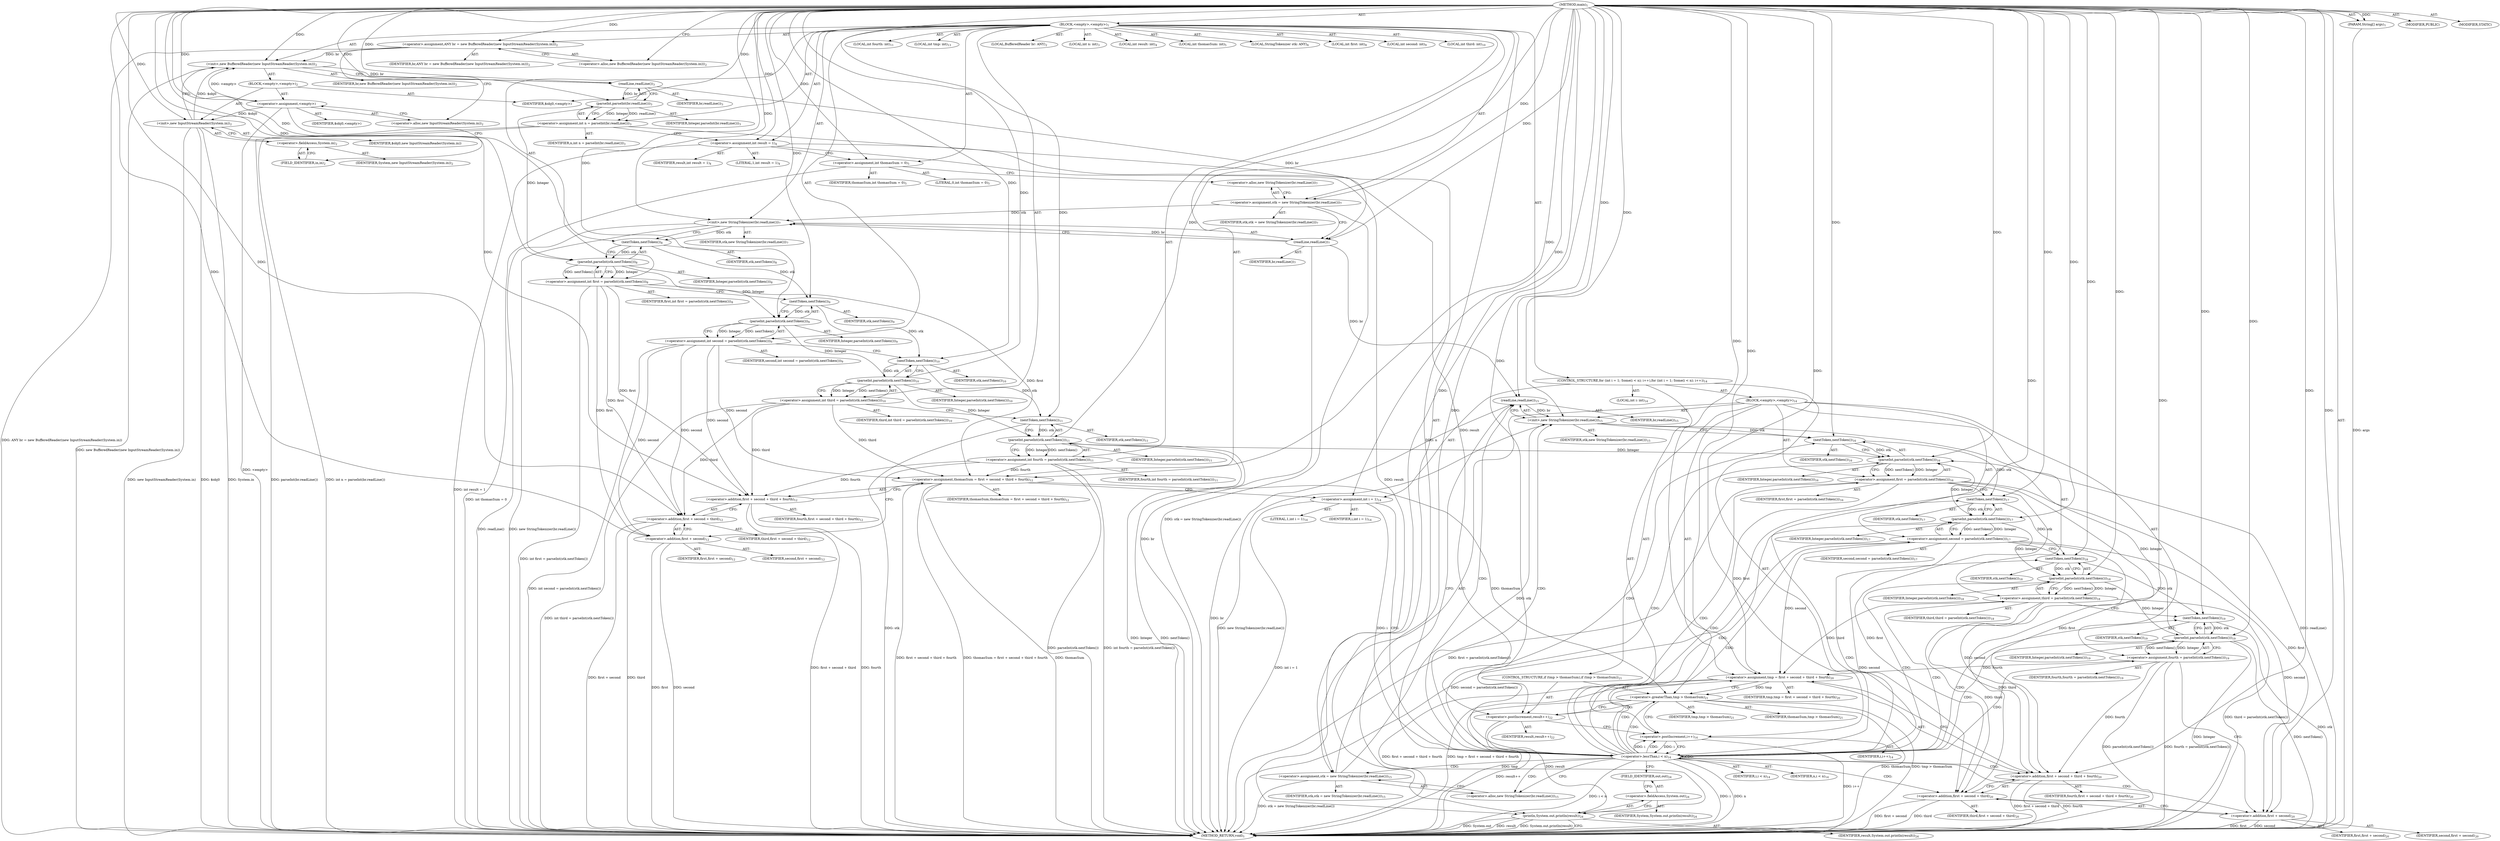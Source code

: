 digraph "main" {  
"22" [label = <(METHOD,main)<SUB>1</SUB>> ]
"23" [label = <(PARAM,String[] args)<SUB>1</SUB>> ]
"24" [label = <(BLOCK,&lt;empty&gt;,&lt;empty&gt;)<SUB>1</SUB>> ]
"4" [label = <(LOCAL,BufferedReader br: ANY)<SUB>2</SUB>> ]
"25" [label = <(&lt;operator&gt;.assignment,ANY br = new BufferedReader(new InputStreamReader(System.in)))<SUB>2</SUB>> ]
"26" [label = <(IDENTIFIER,br,ANY br = new BufferedReader(new InputStreamReader(System.in)))<SUB>2</SUB>> ]
"27" [label = <(&lt;operator&gt;.alloc,new BufferedReader(new InputStreamReader(System.in)))<SUB>2</SUB>> ]
"28" [label = <(&lt;init&gt;,new BufferedReader(new InputStreamReader(System.in)))<SUB>2</SUB>> ]
"3" [label = <(IDENTIFIER,br,new BufferedReader(new InputStreamReader(System.in)))<SUB>2</SUB>> ]
"29" [label = <(BLOCK,&lt;empty&gt;,&lt;empty&gt;)<SUB>2</SUB>> ]
"30" [label = <(&lt;operator&gt;.assignment,&lt;empty&gt;)> ]
"31" [label = <(IDENTIFIER,$obj0,&lt;empty&gt;)> ]
"32" [label = <(&lt;operator&gt;.alloc,new InputStreamReader(System.in))<SUB>2</SUB>> ]
"33" [label = <(&lt;init&gt;,new InputStreamReader(System.in))<SUB>2</SUB>> ]
"34" [label = <(IDENTIFIER,$obj0,new InputStreamReader(System.in))> ]
"35" [label = <(&lt;operator&gt;.fieldAccess,System.in)<SUB>2</SUB>> ]
"36" [label = <(IDENTIFIER,System,new InputStreamReader(System.in))<SUB>2</SUB>> ]
"37" [label = <(FIELD_IDENTIFIER,in,in)<SUB>2</SUB>> ]
"38" [label = <(IDENTIFIER,$obj0,&lt;empty&gt;)> ]
"39" [label = <(LOCAL,int n: int)<SUB>3</SUB>> ]
"40" [label = <(&lt;operator&gt;.assignment,int n = parseInt(br.readLine()))<SUB>3</SUB>> ]
"41" [label = <(IDENTIFIER,n,int n = parseInt(br.readLine()))<SUB>3</SUB>> ]
"42" [label = <(parseInt,parseInt(br.readLine()))<SUB>3</SUB>> ]
"43" [label = <(IDENTIFIER,Integer,parseInt(br.readLine()))<SUB>3</SUB>> ]
"44" [label = <(readLine,readLine())<SUB>3</SUB>> ]
"45" [label = <(IDENTIFIER,br,readLine())<SUB>3</SUB>> ]
"46" [label = <(LOCAL,int result: int)<SUB>4</SUB>> ]
"47" [label = <(&lt;operator&gt;.assignment,int result = 1)<SUB>4</SUB>> ]
"48" [label = <(IDENTIFIER,result,int result = 1)<SUB>4</SUB>> ]
"49" [label = <(LITERAL,1,int result = 1)<SUB>4</SUB>> ]
"50" [label = <(LOCAL,int thomasSum: int)<SUB>5</SUB>> ]
"51" [label = <(&lt;operator&gt;.assignment,int thomasSum = 0)<SUB>5</SUB>> ]
"52" [label = <(IDENTIFIER,thomasSum,int thomasSum = 0)<SUB>5</SUB>> ]
"53" [label = <(LITERAL,0,int thomasSum = 0)<SUB>5</SUB>> ]
"6" [label = <(LOCAL,StringTokenizer stk: ANY)<SUB>6</SUB>> ]
"54" [label = <(&lt;operator&gt;.assignment,stk = new StringTokenizer(br.readLine()))<SUB>7</SUB>> ]
"55" [label = <(IDENTIFIER,stk,stk = new StringTokenizer(br.readLine()))<SUB>7</SUB>> ]
"56" [label = <(&lt;operator&gt;.alloc,new StringTokenizer(br.readLine()))<SUB>7</SUB>> ]
"57" [label = <(&lt;init&gt;,new StringTokenizer(br.readLine()))<SUB>7</SUB>> ]
"5" [label = <(IDENTIFIER,stk,new StringTokenizer(br.readLine()))<SUB>7</SUB>> ]
"58" [label = <(readLine,readLine())<SUB>7</SUB>> ]
"59" [label = <(IDENTIFIER,br,readLine())<SUB>7</SUB>> ]
"60" [label = <(LOCAL,int first: int)<SUB>8</SUB>> ]
"61" [label = <(&lt;operator&gt;.assignment,int first = parseInt(stk.nextToken()))<SUB>8</SUB>> ]
"62" [label = <(IDENTIFIER,first,int first = parseInt(stk.nextToken()))<SUB>8</SUB>> ]
"63" [label = <(parseInt,parseInt(stk.nextToken()))<SUB>8</SUB>> ]
"64" [label = <(IDENTIFIER,Integer,parseInt(stk.nextToken()))<SUB>8</SUB>> ]
"65" [label = <(nextToken,nextToken())<SUB>8</SUB>> ]
"66" [label = <(IDENTIFIER,stk,nextToken())<SUB>8</SUB>> ]
"67" [label = <(LOCAL,int second: int)<SUB>9</SUB>> ]
"68" [label = <(&lt;operator&gt;.assignment,int second = parseInt(stk.nextToken()))<SUB>9</SUB>> ]
"69" [label = <(IDENTIFIER,second,int second = parseInt(stk.nextToken()))<SUB>9</SUB>> ]
"70" [label = <(parseInt,parseInt(stk.nextToken()))<SUB>9</SUB>> ]
"71" [label = <(IDENTIFIER,Integer,parseInt(stk.nextToken()))<SUB>9</SUB>> ]
"72" [label = <(nextToken,nextToken())<SUB>9</SUB>> ]
"73" [label = <(IDENTIFIER,stk,nextToken())<SUB>9</SUB>> ]
"74" [label = <(LOCAL,int third: int)<SUB>10</SUB>> ]
"75" [label = <(&lt;operator&gt;.assignment,int third = parseInt(stk.nextToken()))<SUB>10</SUB>> ]
"76" [label = <(IDENTIFIER,third,int third = parseInt(stk.nextToken()))<SUB>10</SUB>> ]
"77" [label = <(parseInt,parseInt(stk.nextToken()))<SUB>10</SUB>> ]
"78" [label = <(IDENTIFIER,Integer,parseInt(stk.nextToken()))<SUB>10</SUB>> ]
"79" [label = <(nextToken,nextToken())<SUB>10</SUB>> ]
"80" [label = <(IDENTIFIER,stk,nextToken())<SUB>10</SUB>> ]
"81" [label = <(LOCAL,int fourth: int)<SUB>11</SUB>> ]
"82" [label = <(&lt;operator&gt;.assignment,int fourth = parseInt(stk.nextToken()))<SUB>11</SUB>> ]
"83" [label = <(IDENTIFIER,fourth,int fourth = parseInt(stk.nextToken()))<SUB>11</SUB>> ]
"84" [label = <(parseInt,parseInt(stk.nextToken()))<SUB>11</SUB>> ]
"85" [label = <(IDENTIFIER,Integer,parseInt(stk.nextToken()))<SUB>11</SUB>> ]
"86" [label = <(nextToken,nextToken())<SUB>11</SUB>> ]
"87" [label = <(IDENTIFIER,stk,nextToken())<SUB>11</SUB>> ]
"88" [label = <(&lt;operator&gt;.assignment,thomasSum = first + second + third + fourth)<SUB>12</SUB>> ]
"89" [label = <(IDENTIFIER,thomasSum,thomasSum = first + second + third + fourth)<SUB>12</SUB>> ]
"90" [label = <(&lt;operator&gt;.addition,first + second + third + fourth)<SUB>12</SUB>> ]
"91" [label = <(&lt;operator&gt;.addition,first + second + third)<SUB>12</SUB>> ]
"92" [label = <(&lt;operator&gt;.addition,first + second)<SUB>12</SUB>> ]
"93" [label = <(IDENTIFIER,first,first + second)<SUB>12</SUB>> ]
"94" [label = <(IDENTIFIER,second,first + second)<SUB>12</SUB>> ]
"95" [label = <(IDENTIFIER,third,first + second + third)<SUB>12</SUB>> ]
"96" [label = <(IDENTIFIER,fourth,first + second + third + fourth)<SUB>12</SUB>> ]
"97" [label = <(LOCAL,int tmp: int)<SUB>13</SUB>> ]
"98" [label = <(CONTROL_STRUCTURE,for (int i = 1; Some(i &lt; n); i++),for (int i = 1; Some(i &lt; n); i++))<SUB>14</SUB>> ]
"99" [label = <(LOCAL,int i: int)<SUB>14</SUB>> ]
"100" [label = <(&lt;operator&gt;.assignment,int i = 1)<SUB>14</SUB>> ]
"101" [label = <(IDENTIFIER,i,int i = 1)<SUB>14</SUB>> ]
"102" [label = <(LITERAL,1,int i = 1)<SUB>14</SUB>> ]
"103" [label = <(&lt;operator&gt;.lessThan,i &lt; n)<SUB>14</SUB>> ]
"104" [label = <(IDENTIFIER,i,i &lt; n)<SUB>14</SUB>> ]
"105" [label = <(IDENTIFIER,n,i &lt; n)<SUB>14</SUB>> ]
"106" [label = <(&lt;operator&gt;.postIncrement,i++)<SUB>14</SUB>> ]
"107" [label = <(IDENTIFIER,i,i++)<SUB>14</SUB>> ]
"108" [label = <(BLOCK,&lt;empty&gt;,&lt;empty&gt;)<SUB>14</SUB>> ]
"109" [label = <(&lt;operator&gt;.assignment,stk = new StringTokenizer(br.readLine()))<SUB>15</SUB>> ]
"110" [label = <(IDENTIFIER,stk,stk = new StringTokenizer(br.readLine()))<SUB>15</SUB>> ]
"111" [label = <(&lt;operator&gt;.alloc,new StringTokenizer(br.readLine()))<SUB>15</SUB>> ]
"112" [label = <(&lt;init&gt;,new StringTokenizer(br.readLine()))<SUB>15</SUB>> ]
"7" [label = <(IDENTIFIER,stk,new StringTokenizer(br.readLine()))<SUB>15</SUB>> ]
"113" [label = <(readLine,readLine())<SUB>15</SUB>> ]
"114" [label = <(IDENTIFIER,br,readLine())<SUB>15</SUB>> ]
"115" [label = <(&lt;operator&gt;.assignment,first = parseInt(stk.nextToken()))<SUB>16</SUB>> ]
"116" [label = <(IDENTIFIER,first,first = parseInt(stk.nextToken()))<SUB>16</SUB>> ]
"117" [label = <(parseInt,parseInt(stk.nextToken()))<SUB>16</SUB>> ]
"118" [label = <(IDENTIFIER,Integer,parseInt(stk.nextToken()))<SUB>16</SUB>> ]
"119" [label = <(nextToken,nextToken())<SUB>16</SUB>> ]
"120" [label = <(IDENTIFIER,stk,nextToken())<SUB>16</SUB>> ]
"121" [label = <(&lt;operator&gt;.assignment,second = parseInt(stk.nextToken()))<SUB>17</SUB>> ]
"122" [label = <(IDENTIFIER,second,second = parseInt(stk.nextToken()))<SUB>17</SUB>> ]
"123" [label = <(parseInt,parseInt(stk.nextToken()))<SUB>17</SUB>> ]
"124" [label = <(IDENTIFIER,Integer,parseInt(stk.nextToken()))<SUB>17</SUB>> ]
"125" [label = <(nextToken,nextToken())<SUB>17</SUB>> ]
"126" [label = <(IDENTIFIER,stk,nextToken())<SUB>17</SUB>> ]
"127" [label = <(&lt;operator&gt;.assignment,third = parseInt(stk.nextToken()))<SUB>18</SUB>> ]
"128" [label = <(IDENTIFIER,third,third = parseInt(stk.nextToken()))<SUB>18</SUB>> ]
"129" [label = <(parseInt,parseInt(stk.nextToken()))<SUB>18</SUB>> ]
"130" [label = <(IDENTIFIER,Integer,parseInt(stk.nextToken()))<SUB>18</SUB>> ]
"131" [label = <(nextToken,nextToken())<SUB>18</SUB>> ]
"132" [label = <(IDENTIFIER,stk,nextToken())<SUB>18</SUB>> ]
"133" [label = <(&lt;operator&gt;.assignment,fourth = parseInt(stk.nextToken()))<SUB>19</SUB>> ]
"134" [label = <(IDENTIFIER,fourth,fourth = parseInt(stk.nextToken()))<SUB>19</SUB>> ]
"135" [label = <(parseInt,parseInt(stk.nextToken()))<SUB>19</SUB>> ]
"136" [label = <(IDENTIFIER,Integer,parseInt(stk.nextToken()))<SUB>19</SUB>> ]
"137" [label = <(nextToken,nextToken())<SUB>19</SUB>> ]
"138" [label = <(IDENTIFIER,stk,nextToken())<SUB>19</SUB>> ]
"139" [label = <(&lt;operator&gt;.assignment,tmp = first + second + third + fourth)<SUB>20</SUB>> ]
"140" [label = <(IDENTIFIER,tmp,tmp = first + second + third + fourth)<SUB>20</SUB>> ]
"141" [label = <(&lt;operator&gt;.addition,first + second + third + fourth)<SUB>20</SUB>> ]
"142" [label = <(&lt;operator&gt;.addition,first + second + third)<SUB>20</SUB>> ]
"143" [label = <(&lt;operator&gt;.addition,first + second)<SUB>20</SUB>> ]
"144" [label = <(IDENTIFIER,first,first + second)<SUB>20</SUB>> ]
"145" [label = <(IDENTIFIER,second,first + second)<SUB>20</SUB>> ]
"146" [label = <(IDENTIFIER,third,first + second + third)<SUB>20</SUB>> ]
"147" [label = <(IDENTIFIER,fourth,first + second + third + fourth)<SUB>20</SUB>> ]
"148" [label = <(CONTROL_STRUCTURE,if (tmp &gt; thomasSum),if (tmp &gt; thomasSum))<SUB>21</SUB>> ]
"149" [label = <(&lt;operator&gt;.greaterThan,tmp &gt; thomasSum)<SUB>21</SUB>> ]
"150" [label = <(IDENTIFIER,tmp,tmp &gt; thomasSum)<SUB>21</SUB>> ]
"151" [label = <(IDENTIFIER,thomasSum,tmp &gt; thomasSum)<SUB>21</SUB>> ]
"152" [label = <(&lt;operator&gt;.postIncrement,result++)<SUB>22</SUB>> ]
"153" [label = <(IDENTIFIER,result,result++)<SUB>22</SUB>> ]
"154" [label = <(println,System.out.println(result))<SUB>24</SUB>> ]
"155" [label = <(&lt;operator&gt;.fieldAccess,System.out)<SUB>24</SUB>> ]
"156" [label = <(IDENTIFIER,System,System.out.println(result))<SUB>24</SUB>> ]
"157" [label = <(FIELD_IDENTIFIER,out,out)<SUB>24</SUB>> ]
"158" [label = <(IDENTIFIER,result,System.out.println(result))<SUB>24</SUB>> ]
"159" [label = <(MODIFIER,PUBLIC)> ]
"160" [label = <(MODIFIER,STATIC)> ]
"161" [label = <(METHOD_RETURN,void)<SUB>1</SUB>> ]
  "22" -> "23"  [ label = "AST: "] 
  "22" -> "24"  [ label = "AST: "] 
  "22" -> "159"  [ label = "AST: "] 
  "22" -> "160"  [ label = "AST: "] 
  "22" -> "161"  [ label = "AST: "] 
  "24" -> "4"  [ label = "AST: "] 
  "24" -> "25"  [ label = "AST: "] 
  "24" -> "28"  [ label = "AST: "] 
  "24" -> "39"  [ label = "AST: "] 
  "24" -> "40"  [ label = "AST: "] 
  "24" -> "46"  [ label = "AST: "] 
  "24" -> "47"  [ label = "AST: "] 
  "24" -> "50"  [ label = "AST: "] 
  "24" -> "51"  [ label = "AST: "] 
  "24" -> "6"  [ label = "AST: "] 
  "24" -> "54"  [ label = "AST: "] 
  "24" -> "57"  [ label = "AST: "] 
  "24" -> "60"  [ label = "AST: "] 
  "24" -> "61"  [ label = "AST: "] 
  "24" -> "67"  [ label = "AST: "] 
  "24" -> "68"  [ label = "AST: "] 
  "24" -> "74"  [ label = "AST: "] 
  "24" -> "75"  [ label = "AST: "] 
  "24" -> "81"  [ label = "AST: "] 
  "24" -> "82"  [ label = "AST: "] 
  "24" -> "88"  [ label = "AST: "] 
  "24" -> "97"  [ label = "AST: "] 
  "24" -> "98"  [ label = "AST: "] 
  "24" -> "154"  [ label = "AST: "] 
  "25" -> "26"  [ label = "AST: "] 
  "25" -> "27"  [ label = "AST: "] 
  "28" -> "3"  [ label = "AST: "] 
  "28" -> "29"  [ label = "AST: "] 
  "29" -> "30"  [ label = "AST: "] 
  "29" -> "33"  [ label = "AST: "] 
  "29" -> "38"  [ label = "AST: "] 
  "30" -> "31"  [ label = "AST: "] 
  "30" -> "32"  [ label = "AST: "] 
  "33" -> "34"  [ label = "AST: "] 
  "33" -> "35"  [ label = "AST: "] 
  "35" -> "36"  [ label = "AST: "] 
  "35" -> "37"  [ label = "AST: "] 
  "40" -> "41"  [ label = "AST: "] 
  "40" -> "42"  [ label = "AST: "] 
  "42" -> "43"  [ label = "AST: "] 
  "42" -> "44"  [ label = "AST: "] 
  "44" -> "45"  [ label = "AST: "] 
  "47" -> "48"  [ label = "AST: "] 
  "47" -> "49"  [ label = "AST: "] 
  "51" -> "52"  [ label = "AST: "] 
  "51" -> "53"  [ label = "AST: "] 
  "54" -> "55"  [ label = "AST: "] 
  "54" -> "56"  [ label = "AST: "] 
  "57" -> "5"  [ label = "AST: "] 
  "57" -> "58"  [ label = "AST: "] 
  "58" -> "59"  [ label = "AST: "] 
  "61" -> "62"  [ label = "AST: "] 
  "61" -> "63"  [ label = "AST: "] 
  "63" -> "64"  [ label = "AST: "] 
  "63" -> "65"  [ label = "AST: "] 
  "65" -> "66"  [ label = "AST: "] 
  "68" -> "69"  [ label = "AST: "] 
  "68" -> "70"  [ label = "AST: "] 
  "70" -> "71"  [ label = "AST: "] 
  "70" -> "72"  [ label = "AST: "] 
  "72" -> "73"  [ label = "AST: "] 
  "75" -> "76"  [ label = "AST: "] 
  "75" -> "77"  [ label = "AST: "] 
  "77" -> "78"  [ label = "AST: "] 
  "77" -> "79"  [ label = "AST: "] 
  "79" -> "80"  [ label = "AST: "] 
  "82" -> "83"  [ label = "AST: "] 
  "82" -> "84"  [ label = "AST: "] 
  "84" -> "85"  [ label = "AST: "] 
  "84" -> "86"  [ label = "AST: "] 
  "86" -> "87"  [ label = "AST: "] 
  "88" -> "89"  [ label = "AST: "] 
  "88" -> "90"  [ label = "AST: "] 
  "90" -> "91"  [ label = "AST: "] 
  "90" -> "96"  [ label = "AST: "] 
  "91" -> "92"  [ label = "AST: "] 
  "91" -> "95"  [ label = "AST: "] 
  "92" -> "93"  [ label = "AST: "] 
  "92" -> "94"  [ label = "AST: "] 
  "98" -> "99"  [ label = "AST: "] 
  "98" -> "100"  [ label = "AST: "] 
  "98" -> "103"  [ label = "AST: "] 
  "98" -> "106"  [ label = "AST: "] 
  "98" -> "108"  [ label = "AST: "] 
  "100" -> "101"  [ label = "AST: "] 
  "100" -> "102"  [ label = "AST: "] 
  "103" -> "104"  [ label = "AST: "] 
  "103" -> "105"  [ label = "AST: "] 
  "106" -> "107"  [ label = "AST: "] 
  "108" -> "109"  [ label = "AST: "] 
  "108" -> "112"  [ label = "AST: "] 
  "108" -> "115"  [ label = "AST: "] 
  "108" -> "121"  [ label = "AST: "] 
  "108" -> "127"  [ label = "AST: "] 
  "108" -> "133"  [ label = "AST: "] 
  "108" -> "139"  [ label = "AST: "] 
  "108" -> "148"  [ label = "AST: "] 
  "109" -> "110"  [ label = "AST: "] 
  "109" -> "111"  [ label = "AST: "] 
  "112" -> "7"  [ label = "AST: "] 
  "112" -> "113"  [ label = "AST: "] 
  "113" -> "114"  [ label = "AST: "] 
  "115" -> "116"  [ label = "AST: "] 
  "115" -> "117"  [ label = "AST: "] 
  "117" -> "118"  [ label = "AST: "] 
  "117" -> "119"  [ label = "AST: "] 
  "119" -> "120"  [ label = "AST: "] 
  "121" -> "122"  [ label = "AST: "] 
  "121" -> "123"  [ label = "AST: "] 
  "123" -> "124"  [ label = "AST: "] 
  "123" -> "125"  [ label = "AST: "] 
  "125" -> "126"  [ label = "AST: "] 
  "127" -> "128"  [ label = "AST: "] 
  "127" -> "129"  [ label = "AST: "] 
  "129" -> "130"  [ label = "AST: "] 
  "129" -> "131"  [ label = "AST: "] 
  "131" -> "132"  [ label = "AST: "] 
  "133" -> "134"  [ label = "AST: "] 
  "133" -> "135"  [ label = "AST: "] 
  "135" -> "136"  [ label = "AST: "] 
  "135" -> "137"  [ label = "AST: "] 
  "137" -> "138"  [ label = "AST: "] 
  "139" -> "140"  [ label = "AST: "] 
  "139" -> "141"  [ label = "AST: "] 
  "141" -> "142"  [ label = "AST: "] 
  "141" -> "147"  [ label = "AST: "] 
  "142" -> "143"  [ label = "AST: "] 
  "142" -> "146"  [ label = "AST: "] 
  "143" -> "144"  [ label = "AST: "] 
  "143" -> "145"  [ label = "AST: "] 
  "148" -> "149"  [ label = "AST: "] 
  "148" -> "152"  [ label = "AST: "] 
  "149" -> "150"  [ label = "AST: "] 
  "149" -> "151"  [ label = "AST: "] 
  "152" -> "153"  [ label = "AST: "] 
  "154" -> "155"  [ label = "AST: "] 
  "154" -> "158"  [ label = "AST: "] 
  "155" -> "156"  [ label = "AST: "] 
  "155" -> "157"  [ label = "AST: "] 
  "25" -> "32"  [ label = "CFG: "] 
  "28" -> "44"  [ label = "CFG: "] 
  "40" -> "47"  [ label = "CFG: "] 
  "47" -> "51"  [ label = "CFG: "] 
  "51" -> "56"  [ label = "CFG: "] 
  "54" -> "58"  [ label = "CFG: "] 
  "57" -> "65"  [ label = "CFG: "] 
  "61" -> "72"  [ label = "CFG: "] 
  "68" -> "79"  [ label = "CFG: "] 
  "75" -> "86"  [ label = "CFG: "] 
  "82" -> "92"  [ label = "CFG: "] 
  "88" -> "100"  [ label = "CFG: "] 
  "154" -> "161"  [ label = "CFG: "] 
  "27" -> "25"  [ label = "CFG: "] 
  "42" -> "40"  [ label = "CFG: "] 
  "56" -> "54"  [ label = "CFG: "] 
  "58" -> "57"  [ label = "CFG: "] 
  "63" -> "61"  [ label = "CFG: "] 
  "70" -> "68"  [ label = "CFG: "] 
  "77" -> "75"  [ label = "CFG: "] 
  "84" -> "82"  [ label = "CFG: "] 
  "90" -> "88"  [ label = "CFG: "] 
  "100" -> "103"  [ label = "CFG: "] 
  "103" -> "111"  [ label = "CFG: "] 
  "103" -> "157"  [ label = "CFG: "] 
  "106" -> "103"  [ label = "CFG: "] 
  "155" -> "154"  [ label = "CFG: "] 
  "30" -> "37"  [ label = "CFG: "] 
  "33" -> "28"  [ label = "CFG: "] 
  "44" -> "42"  [ label = "CFG: "] 
  "65" -> "63"  [ label = "CFG: "] 
  "72" -> "70"  [ label = "CFG: "] 
  "79" -> "77"  [ label = "CFG: "] 
  "86" -> "84"  [ label = "CFG: "] 
  "91" -> "90"  [ label = "CFG: "] 
  "109" -> "113"  [ label = "CFG: "] 
  "112" -> "119"  [ label = "CFG: "] 
  "115" -> "125"  [ label = "CFG: "] 
  "121" -> "131"  [ label = "CFG: "] 
  "127" -> "137"  [ label = "CFG: "] 
  "133" -> "143"  [ label = "CFG: "] 
  "139" -> "149"  [ label = "CFG: "] 
  "157" -> "155"  [ label = "CFG: "] 
  "32" -> "30"  [ label = "CFG: "] 
  "35" -> "33"  [ label = "CFG: "] 
  "92" -> "91"  [ label = "CFG: "] 
  "111" -> "109"  [ label = "CFG: "] 
  "113" -> "112"  [ label = "CFG: "] 
  "117" -> "115"  [ label = "CFG: "] 
  "123" -> "121"  [ label = "CFG: "] 
  "129" -> "127"  [ label = "CFG: "] 
  "135" -> "133"  [ label = "CFG: "] 
  "141" -> "139"  [ label = "CFG: "] 
  "149" -> "152"  [ label = "CFG: "] 
  "149" -> "106"  [ label = "CFG: "] 
  "152" -> "106"  [ label = "CFG: "] 
  "37" -> "35"  [ label = "CFG: "] 
  "119" -> "117"  [ label = "CFG: "] 
  "125" -> "123"  [ label = "CFG: "] 
  "131" -> "129"  [ label = "CFG: "] 
  "137" -> "135"  [ label = "CFG: "] 
  "142" -> "141"  [ label = "CFG: "] 
  "143" -> "142"  [ label = "CFG: "] 
  "22" -> "27"  [ label = "CFG: "] 
  "23" -> "161"  [ label = "DDG: args"] 
  "25" -> "161"  [ label = "DDG: ANY br = new BufferedReader(new InputStreamReader(System.in))"] 
  "30" -> "161"  [ label = "DDG: &lt;empty&gt;"] 
  "33" -> "161"  [ label = "DDG: $obj0"] 
  "33" -> "161"  [ label = "DDG: System.in"] 
  "33" -> "161"  [ label = "DDG: new InputStreamReader(System.in)"] 
  "28" -> "161"  [ label = "DDG: new BufferedReader(new InputStreamReader(System.in))"] 
  "40" -> "161"  [ label = "DDG: parseInt(br.readLine())"] 
  "40" -> "161"  [ label = "DDG: int n = parseInt(br.readLine())"] 
  "47" -> "161"  [ label = "DDG: int result = 1"] 
  "51" -> "161"  [ label = "DDG: int thomasSum = 0"] 
  "54" -> "161"  [ label = "DDG: stk = new StringTokenizer(br.readLine())"] 
  "58" -> "161"  [ label = "DDG: br"] 
  "57" -> "161"  [ label = "DDG: readLine()"] 
  "57" -> "161"  [ label = "DDG: new StringTokenizer(br.readLine())"] 
  "61" -> "161"  [ label = "DDG: int first = parseInt(stk.nextToken())"] 
  "68" -> "161"  [ label = "DDG: int second = parseInt(stk.nextToken())"] 
  "75" -> "161"  [ label = "DDG: int third = parseInt(stk.nextToken())"] 
  "84" -> "161"  [ label = "DDG: Integer"] 
  "86" -> "161"  [ label = "DDG: stk"] 
  "84" -> "161"  [ label = "DDG: nextToken()"] 
  "82" -> "161"  [ label = "DDG: parseInt(stk.nextToken())"] 
  "82" -> "161"  [ label = "DDG: int fourth = parseInt(stk.nextToken())"] 
  "88" -> "161"  [ label = "DDG: thomasSum"] 
  "92" -> "161"  [ label = "DDG: first"] 
  "92" -> "161"  [ label = "DDG: second"] 
  "91" -> "161"  [ label = "DDG: first + second"] 
  "91" -> "161"  [ label = "DDG: third"] 
  "90" -> "161"  [ label = "DDG: first + second + third"] 
  "90" -> "161"  [ label = "DDG: fourth"] 
  "88" -> "161"  [ label = "DDG: first + second + third + fourth"] 
  "88" -> "161"  [ label = "DDG: thomasSum = first + second + third + fourth"] 
  "100" -> "161"  [ label = "DDG: int i = 1"] 
  "103" -> "161"  [ label = "DDG: i"] 
  "103" -> "161"  [ label = "DDG: n"] 
  "103" -> "161"  [ label = "DDG: i &lt; n"] 
  "154" -> "161"  [ label = "DDG: System.out"] 
  "154" -> "161"  [ label = "DDG: result"] 
  "154" -> "161"  [ label = "DDG: System.out.println(result)"] 
  "109" -> "161"  [ label = "DDG: stk = new StringTokenizer(br.readLine())"] 
  "113" -> "161"  [ label = "DDG: br"] 
  "112" -> "161"  [ label = "DDG: readLine()"] 
  "112" -> "161"  [ label = "DDG: new StringTokenizer(br.readLine())"] 
  "115" -> "161"  [ label = "DDG: first = parseInt(stk.nextToken())"] 
  "121" -> "161"  [ label = "DDG: second = parseInt(stk.nextToken())"] 
  "127" -> "161"  [ label = "DDG: third = parseInt(stk.nextToken())"] 
  "135" -> "161"  [ label = "DDG: Integer"] 
  "137" -> "161"  [ label = "DDG: stk"] 
  "135" -> "161"  [ label = "DDG: nextToken()"] 
  "133" -> "161"  [ label = "DDG: parseInt(stk.nextToken())"] 
  "133" -> "161"  [ label = "DDG: fourth = parseInt(stk.nextToken())"] 
  "143" -> "161"  [ label = "DDG: first"] 
  "143" -> "161"  [ label = "DDG: second"] 
  "142" -> "161"  [ label = "DDG: first + second"] 
  "142" -> "161"  [ label = "DDG: third"] 
  "141" -> "161"  [ label = "DDG: first + second + third"] 
  "141" -> "161"  [ label = "DDG: fourth"] 
  "139" -> "161"  [ label = "DDG: first + second + third + fourth"] 
  "139" -> "161"  [ label = "DDG: tmp = first + second + third + fourth"] 
  "149" -> "161"  [ label = "DDG: tmp"] 
  "149" -> "161"  [ label = "DDG: thomasSum"] 
  "149" -> "161"  [ label = "DDG: tmp &gt; thomasSum"] 
  "152" -> "161"  [ label = "DDG: result++"] 
  "106" -> "161"  [ label = "DDG: i++"] 
  "22" -> "23"  [ label = "DDG: "] 
  "22" -> "25"  [ label = "DDG: "] 
  "42" -> "40"  [ label = "DDG: Integer"] 
  "42" -> "40"  [ label = "DDG: readLine()"] 
  "22" -> "47"  [ label = "DDG: "] 
  "22" -> "51"  [ label = "DDG: "] 
  "22" -> "54"  [ label = "DDG: "] 
  "63" -> "61"  [ label = "DDG: Integer"] 
  "63" -> "61"  [ label = "DDG: nextToken()"] 
  "70" -> "68"  [ label = "DDG: Integer"] 
  "70" -> "68"  [ label = "DDG: nextToken()"] 
  "77" -> "75"  [ label = "DDG: Integer"] 
  "77" -> "75"  [ label = "DDG: nextToken()"] 
  "84" -> "82"  [ label = "DDG: Integer"] 
  "84" -> "82"  [ label = "DDG: nextToken()"] 
  "61" -> "88"  [ label = "DDG: first"] 
  "22" -> "88"  [ label = "DDG: "] 
  "68" -> "88"  [ label = "DDG: second"] 
  "75" -> "88"  [ label = "DDG: third"] 
  "82" -> "88"  [ label = "DDG: fourth"] 
  "25" -> "28"  [ label = "DDG: br"] 
  "22" -> "28"  [ label = "DDG: "] 
  "30" -> "28"  [ label = "DDG: &lt;empty&gt;"] 
  "33" -> "28"  [ label = "DDG: $obj0"] 
  "54" -> "57"  [ label = "DDG: stk"] 
  "22" -> "57"  [ label = "DDG: "] 
  "58" -> "57"  [ label = "DDG: br"] 
  "22" -> "100"  [ label = "DDG: "] 
  "47" -> "154"  [ label = "DDG: result"] 
  "152" -> "154"  [ label = "DDG: result"] 
  "22" -> "154"  [ label = "DDG: "] 
  "22" -> "30"  [ label = "DDG: "] 
  "22" -> "38"  [ label = "DDG: "] 
  "22" -> "42"  [ label = "DDG: "] 
  "44" -> "42"  [ label = "DDG: br"] 
  "44" -> "58"  [ label = "DDG: br"] 
  "22" -> "58"  [ label = "DDG: "] 
  "42" -> "63"  [ label = "DDG: Integer"] 
  "22" -> "63"  [ label = "DDG: "] 
  "65" -> "63"  [ label = "DDG: stk"] 
  "63" -> "70"  [ label = "DDG: Integer"] 
  "22" -> "70"  [ label = "DDG: "] 
  "72" -> "70"  [ label = "DDG: stk"] 
  "70" -> "77"  [ label = "DDG: Integer"] 
  "22" -> "77"  [ label = "DDG: "] 
  "79" -> "77"  [ label = "DDG: stk"] 
  "77" -> "84"  [ label = "DDG: Integer"] 
  "22" -> "84"  [ label = "DDG: "] 
  "86" -> "84"  [ label = "DDG: stk"] 
  "61" -> "90"  [ label = "DDG: first"] 
  "22" -> "90"  [ label = "DDG: "] 
  "68" -> "90"  [ label = "DDG: second"] 
  "75" -> "90"  [ label = "DDG: third"] 
  "82" -> "90"  [ label = "DDG: fourth"] 
  "100" -> "103"  [ label = "DDG: i"] 
  "106" -> "103"  [ label = "DDG: i"] 
  "22" -> "103"  [ label = "DDG: "] 
  "40" -> "103"  [ label = "DDG: n"] 
  "103" -> "106"  [ label = "DDG: i"] 
  "22" -> "106"  [ label = "DDG: "] 
  "22" -> "109"  [ label = "DDG: "] 
  "117" -> "115"  [ label = "DDG: Integer"] 
  "117" -> "115"  [ label = "DDG: nextToken()"] 
  "123" -> "121"  [ label = "DDG: Integer"] 
  "123" -> "121"  [ label = "DDG: nextToken()"] 
  "129" -> "127"  [ label = "DDG: Integer"] 
  "129" -> "127"  [ label = "DDG: nextToken()"] 
  "135" -> "133"  [ label = "DDG: Integer"] 
  "135" -> "133"  [ label = "DDG: nextToken()"] 
  "115" -> "139"  [ label = "DDG: first"] 
  "22" -> "139"  [ label = "DDG: "] 
  "121" -> "139"  [ label = "DDG: second"] 
  "127" -> "139"  [ label = "DDG: third"] 
  "133" -> "139"  [ label = "DDG: fourth"] 
  "30" -> "33"  [ label = "DDG: $obj0"] 
  "22" -> "33"  [ label = "DDG: "] 
  "28" -> "44"  [ label = "DDG: br"] 
  "22" -> "44"  [ label = "DDG: "] 
  "57" -> "65"  [ label = "DDG: stk"] 
  "22" -> "65"  [ label = "DDG: "] 
  "65" -> "72"  [ label = "DDG: stk"] 
  "22" -> "72"  [ label = "DDG: "] 
  "72" -> "79"  [ label = "DDG: stk"] 
  "22" -> "79"  [ label = "DDG: "] 
  "79" -> "86"  [ label = "DDG: stk"] 
  "22" -> "86"  [ label = "DDG: "] 
  "61" -> "91"  [ label = "DDG: first"] 
  "22" -> "91"  [ label = "DDG: "] 
  "68" -> "91"  [ label = "DDG: second"] 
  "75" -> "91"  [ label = "DDG: third"] 
  "109" -> "112"  [ label = "DDG: stk"] 
  "22" -> "112"  [ label = "DDG: "] 
  "113" -> "112"  [ label = "DDG: br"] 
  "61" -> "92"  [ label = "DDG: first"] 
  "22" -> "92"  [ label = "DDG: "] 
  "68" -> "92"  [ label = "DDG: second"] 
  "58" -> "113"  [ label = "DDG: br"] 
  "22" -> "113"  [ label = "DDG: "] 
  "84" -> "117"  [ label = "DDG: Integer"] 
  "135" -> "117"  [ label = "DDG: Integer"] 
  "22" -> "117"  [ label = "DDG: "] 
  "119" -> "117"  [ label = "DDG: stk"] 
  "117" -> "123"  [ label = "DDG: Integer"] 
  "22" -> "123"  [ label = "DDG: "] 
  "125" -> "123"  [ label = "DDG: stk"] 
  "123" -> "129"  [ label = "DDG: Integer"] 
  "22" -> "129"  [ label = "DDG: "] 
  "131" -> "129"  [ label = "DDG: stk"] 
  "129" -> "135"  [ label = "DDG: Integer"] 
  "22" -> "135"  [ label = "DDG: "] 
  "137" -> "135"  [ label = "DDG: stk"] 
  "115" -> "141"  [ label = "DDG: first"] 
  "22" -> "141"  [ label = "DDG: "] 
  "121" -> "141"  [ label = "DDG: second"] 
  "127" -> "141"  [ label = "DDG: third"] 
  "133" -> "141"  [ label = "DDG: fourth"] 
  "139" -> "149"  [ label = "DDG: tmp"] 
  "22" -> "149"  [ label = "DDG: "] 
  "88" -> "149"  [ label = "DDG: thomasSum"] 
  "47" -> "152"  [ label = "DDG: result"] 
  "22" -> "152"  [ label = "DDG: "] 
  "112" -> "119"  [ label = "DDG: stk"] 
  "22" -> "119"  [ label = "DDG: "] 
  "119" -> "125"  [ label = "DDG: stk"] 
  "22" -> "125"  [ label = "DDG: "] 
  "125" -> "131"  [ label = "DDG: stk"] 
  "22" -> "131"  [ label = "DDG: "] 
  "131" -> "137"  [ label = "DDG: stk"] 
  "22" -> "137"  [ label = "DDG: "] 
  "115" -> "142"  [ label = "DDG: first"] 
  "22" -> "142"  [ label = "DDG: "] 
  "121" -> "142"  [ label = "DDG: second"] 
  "127" -> "142"  [ label = "DDG: third"] 
  "115" -> "143"  [ label = "DDG: first"] 
  "22" -> "143"  [ label = "DDG: "] 
  "121" -> "143"  [ label = "DDG: second"] 
  "103" -> "115"  [ label = "CDG: "] 
  "103" -> "141"  [ label = "CDG: "] 
  "103" -> "113"  [ label = "CDG: "] 
  "103" -> "131"  [ label = "CDG: "] 
  "103" -> "149"  [ label = "CDG: "] 
  "103" -> "103"  [ label = "CDG: "] 
  "103" -> "142"  [ label = "CDG: "] 
  "103" -> "119"  [ label = "CDG: "] 
  "103" -> "121"  [ label = "CDG: "] 
  "103" -> "123"  [ label = "CDG: "] 
  "103" -> "106"  [ label = "CDG: "] 
  "103" -> "112"  [ label = "CDG: "] 
  "103" -> "129"  [ label = "CDG: "] 
  "103" -> "143"  [ label = "CDG: "] 
  "103" -> "137"  [ label = "CDG: "] 
  "103" -> "135"  [ label = "CDG: "] 
  "103" -> "117"  [ label = "CDG: "] 
  "103" -> "127"  [ label = "CDG: "] 
  "103" -> "139"  [ label = "CDG: "] 
  "103" -> "125"  [ label = "CDG: "] 
  "103" -> "111"  [ label = "CDG: "] 
  "103" -> "109"  [ label = "CDG: "] 
  "103" -> "133"  [ label = "CDG: "] 
  "149" -> "152"  [ label = "CDG: "] 
}
